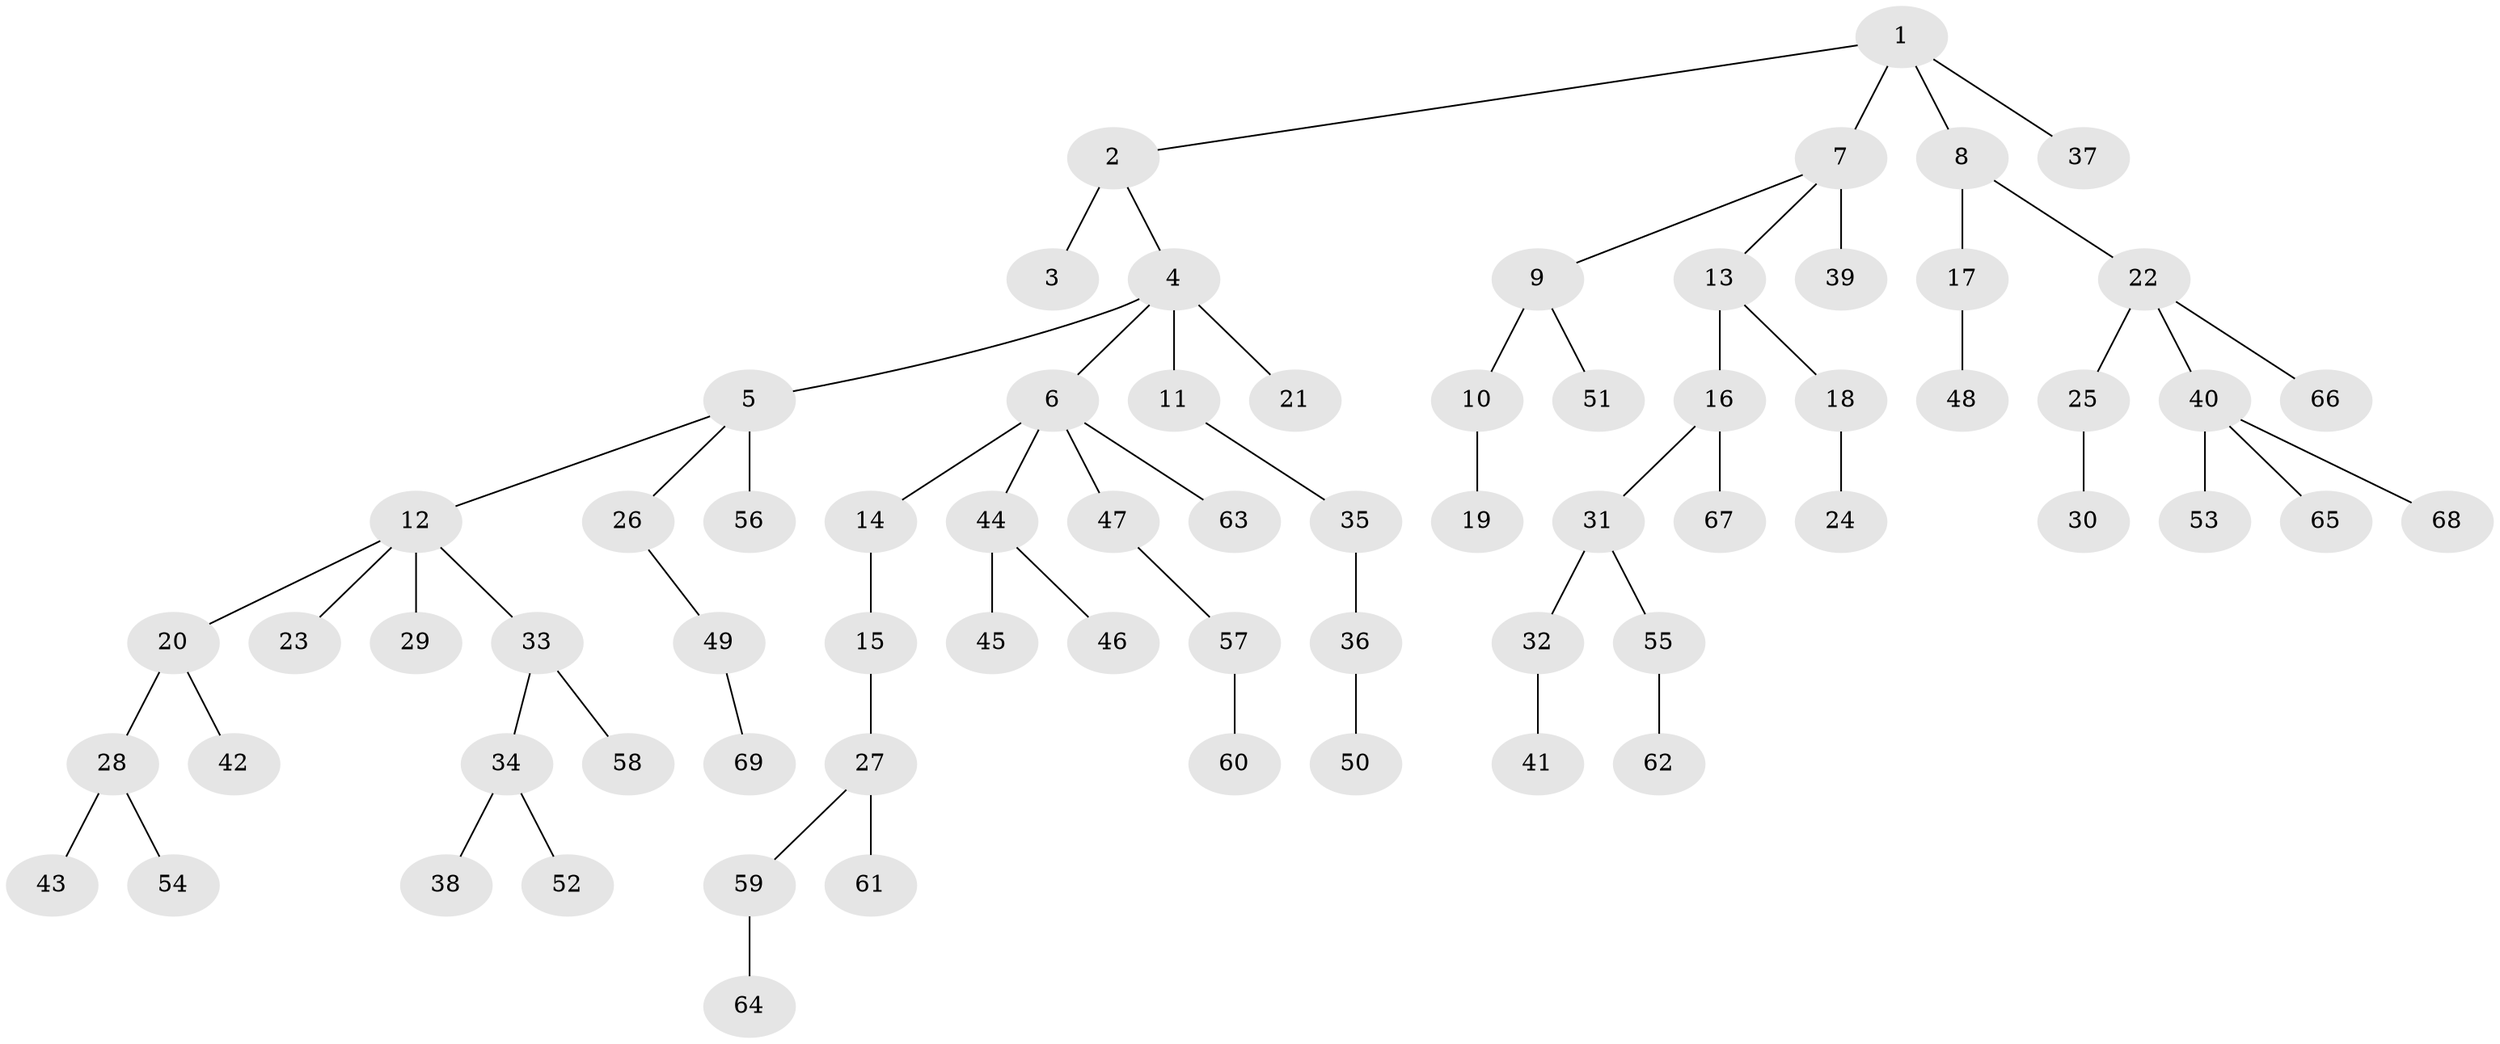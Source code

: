 // original degree distribution, {5: 0.057971014492753624, 3: 0.12318840579710146, 7: 0.014492753623188406, 2: 0.2536231884057971, 6: 0.007246376811594203, 1: 0.5, 4: 0.043478260869565216}
// Generated by graph-tools (version 1.1) at 2025/36/03/09/25 02:36:52]
// undirected, 69 vertices, 68 edges
graph export_dot {
graph [start="1"]
  node [color=gray90,style=filled];
  1;
  2;
  3;
  4;
  5;
  6;
  7;
  8;
  9;
  10;
  11;
  12;
  13;
  14;
  15;
  16;
  17;
  18;
  19;
  20;
  21;
  22;
  23;
  24;
  25;
  26;
  27;
  28;
  29;
  30;
  31;
  32;
  33;
  34;
  35;
  36;
  37;
  38;
  39;
  40;
  41;
  42;
  43;
  44;
  45;
  46;
  47;
  48;
  49;
  50;
  51;
  52;
  53;
  54;
  55;
  56;
  57;
  58;
  59;
  60;
  61;
  62;
  63;
  64;
  65;
  66;
  67;
  68;
  69;
  1 -- 2 [weight=1.0];
  1 -- 7 [weight=1.0];
  1 -- 8 [weight=1.0];
  1 -- 37 [weight=1.0];
  2 -- 3 [weight=2.0];
  2 -- 4 [weight=1.0];
  4 -- 5 [weight=2.0];
  4 -- 6 [weight=1.0];
  4 -- 11 [weight=1.0];
  4 -- 21 [weight=2.0];
  5 -- 12 [weight=1.0];
  5 -- 26 [weight=1.0];
  5 -- 56 [weight=1.0];
  6 -- 14 [weight=1.0];
  6 -- 44 [weight=1.0];
  6 -- 47 [weight=1.0];
  6 -- 63 [weight=1.0];
  7 -- 9 [weight=1.0];
  7 -- 13 [weight=1.0];
  7 -- 39 [weight=2.0];
  8 -- 17 [weight=2.0];
  8 -- 22 [weight=1.0];
  9 -- 10 [weight=2.0];
  9 -- 51 [weight=1.0];
  10 -- 19 [weight=1.0];
  11 -- 35 [weight=1.0];
  12 -- 20 [weight=1.0];
  12 -- 23 [weight=1.0];
  12 -- 29 [weight=1.0];
  12 -- 33 [weight=1.0];
  13 -- 16 [weight=2.0];
  13 -- 18 [weight=1.0];
  14 -- 15 [weight=2.0];
  15 -- 27 [weight=1.0];
  16 -- 31 [weight=1.0];
  16 -- 67 [weight=1.0];
  17 -- 48 [weight=1.0];
  18 -- 24 [weight=1.0];
  20 -- 28 [weight=1.0];
  20 -- 42 [weight=1.0];
  22 -- 25 [weight=1.0];
  22 -- 40 [weight=1.0];
  22 -- 66 [weight=1.0];
  25 -- 30 [weight=1.0];
  26 -- 49 [weight=1.0];
  27 -- 59 [weight=1.0];
  27 -- 61 [weight=1.0];
  28 -- 43 [weight=1.0];
  28 -- 54 [weight=1.0];
  31 -- 32 [weight=1.0];
  31 -- 55 [weight=1.0];
  32 -- 41 [weight=1.0];
  33 -- 34 [weight=2.0];
  33 -- 58 [weight=1.0];
  34 -- 38 [weight=1.0];
  34 -- 52 [weight=1.0];
  35 -- 36 [weight=1.0];
  36 -- 50 [weight=1.0];
  40 -- 53 [weight=3.0];
  40 -- 65 [weight=1.0];
  40 -- 68 [weight=1.0];
  44 -- 45 [weight=1.0];
  44 -- 46 [weight=1.0];
  47 -- 57 [weight=1.0];
  49 -- 69 [weight=1.0];
  55 -- 62 [weight=1.0];
  57 -- 60 [weight=1.0];
  59 -- 64 [weight=1.0];
}
